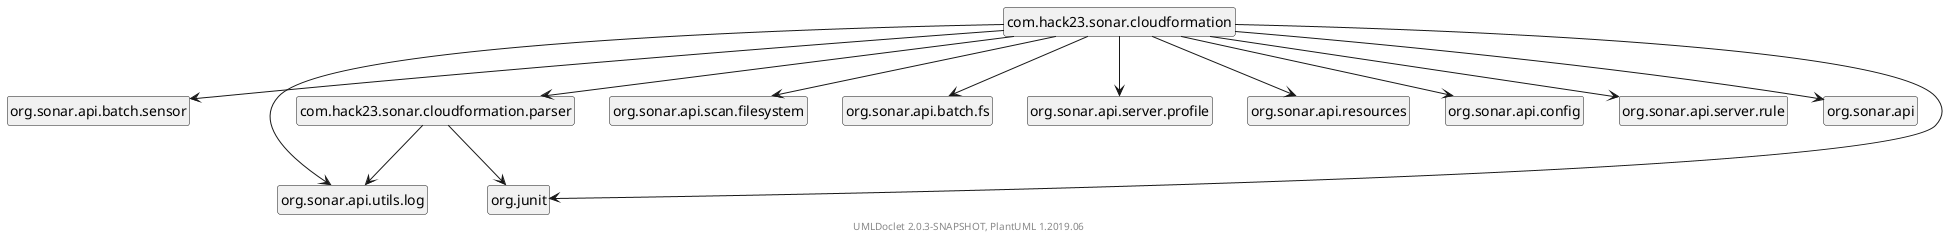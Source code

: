 @startuml
    set namespaceSeparator none
    hide circle
    hide empty fields
    hide empty methods

    com.hack23.sonar.cloudformation --> org.sonar.api.batch.sensor
    com.hack23.sonar.cloudformation --> org.sonar.api.utils.log
    com.hack23.sonar.cloudformation --> com.hack23.sonar.cloudformation.parser
    com.hack23.sonar.cloudformation --> org.sonar.api.scan.filesystem
    com.hack23.sonar.cloudformation --> org.sonar.api.batch.fs
    com.hack23.sonar.cloudformation --> org.sonar.api.server.profile
    com.hack23.sonar.cloudformation --> org.sonar.api.resources
    com.hack23.sonar.cloudformation --> org.sonar.api.config
    com.hack23.sonar.cloudformation --> org.sonar.api.server.rule
    com.hack23.sonar.cloudformation --> org.sonar.api
    com.hack23.sonar.cloudformation --> org.junit
    com.hack23.sonar.cloudformation.parser --> org.sonar.api.utils.log
    com.hack23.sonar.cloudformation.parser --> org.junit

    ' Package links
    class "com.hack23.sonar.cloudformation" [[com/hack23/sonar/cloudformation/package-summary.html]] {
    }
    class "com.hack23.sonar.cloudformation.parser" [[com/hack23/sonar/cloudformation/parser/package-summary.html]] {
    }

    center footer UMLDoclet 2.0.3-SNAPSHOT, PlantUML 1.2019.06
@enduml
